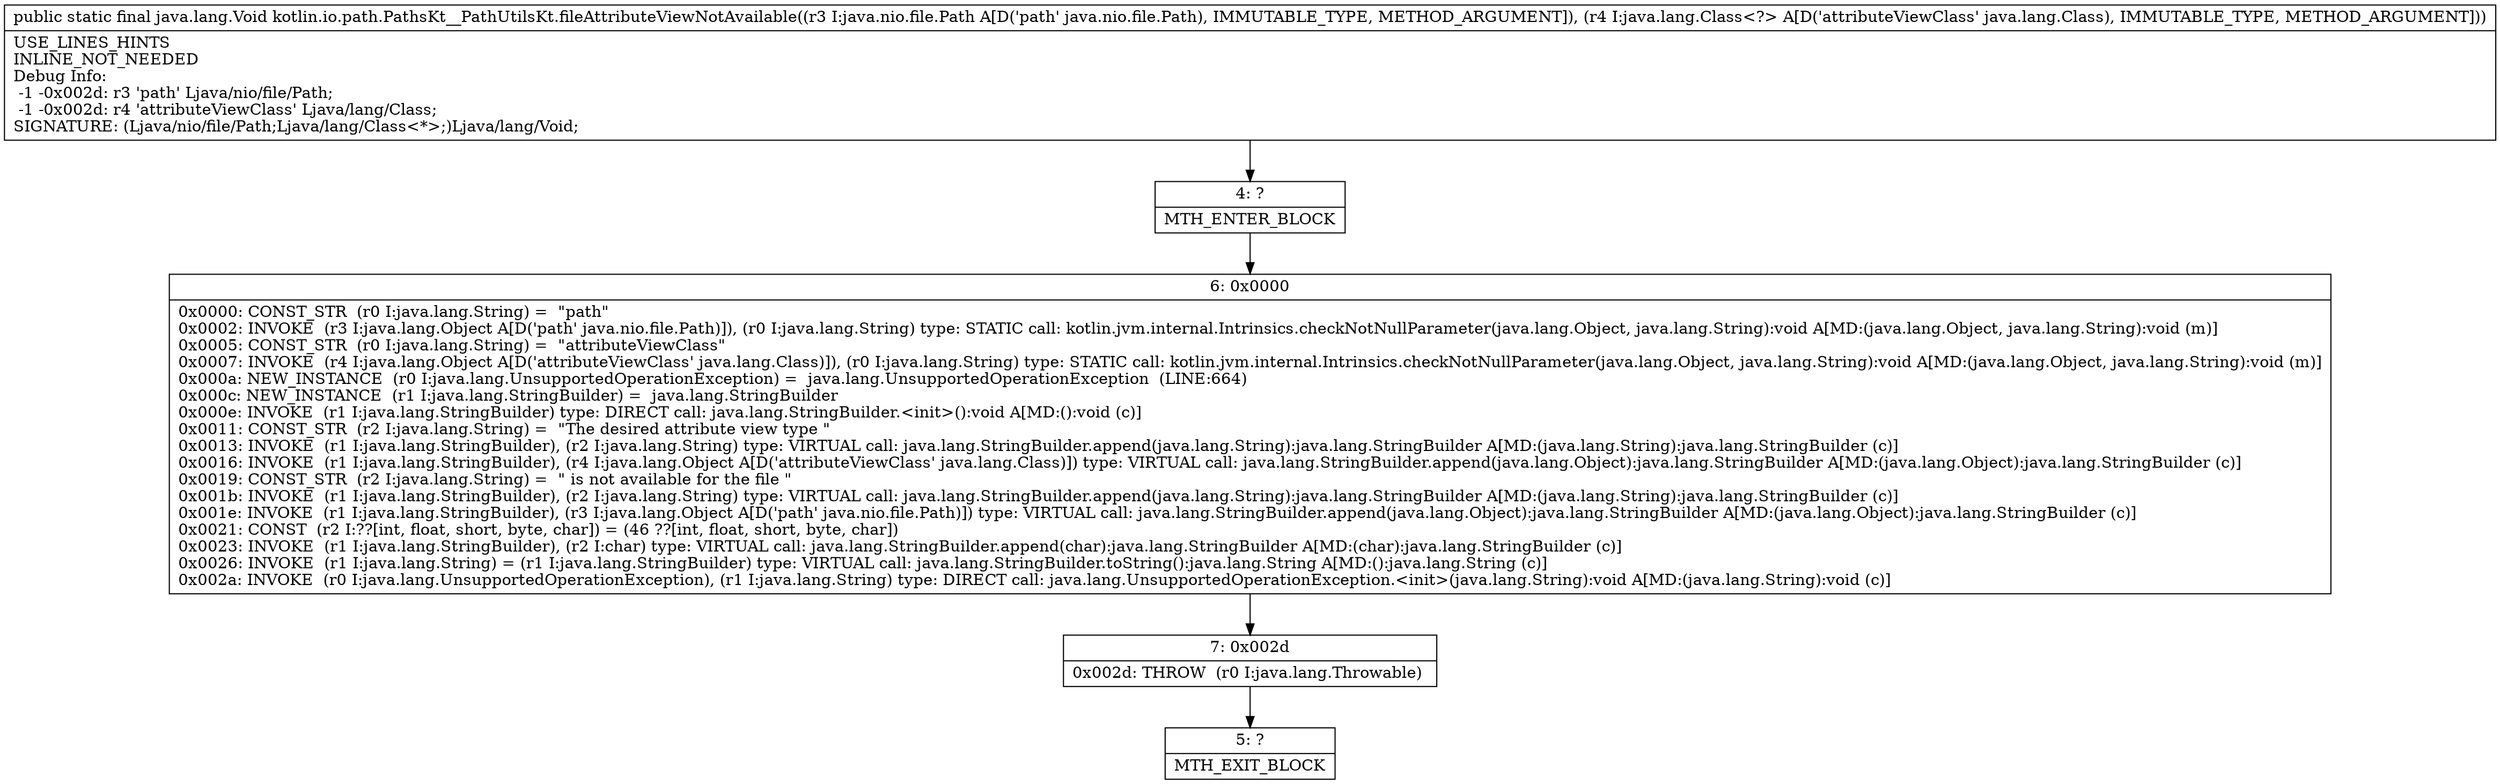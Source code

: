 digraph "CFG forkotlin.io.path.PathsKt__PathUtilsKt.fileAttributeViewNotAvailable(Ljava\/nio\/file\/Path;Ljava\/lang\/Class;)Ljava\/lang\/Void;" {
Node_4 [shape=record,label="{4\:\ ?|MTH_ENTER_BLOCK\l}"];
Node_6 [shape=record,label="{6\:\ 0x0000|0x0000: CONST_STR  (r0 I:java.lang.String) =  \"path\" \l0x0002: INVOKE  (r3 I:java.lang.Object A[D('path' java.nio.file.Path)]), (r0 I:java.lang.String) type: STATIC call: kotlin.jvm.internal.Intrinsics.checkNotNullParameter(java.lang.Object, java.lang.String):void A[MD:(java.lang.Object, java.lang.String):void (m)]\l0x0005: CONST_STR  (r0 I:java.lang.String) =  \"attributeViewClass\" \l0x0007: INVOKE  (r4 I:java.lang.Object A[D('attributeViewClass' java.lang.Class)]), (r0 I:java.lang.String) type: STATIC call: kotlin.jvm.internal.Intrinsics.checkNotNullParameter(java.lang.Object, java.lang.String):void A[MD:(java.lang.Object, java.lang.String):void (m)]\l0x000a: NEW_INSTANCE  (r0 I:java.lang.UnsupportedOperationException) =  java.lang.UnsupportedOperationException  (LINE:664)\l0x000c: NEW_INSTANCE  (r1 I:java.lang.StringBuilder) =  java.lang.StringBuilder \l0x000e: INVOKE  (r1 I:java.lang.StringBuilder) type: DIRECT call: java.lang.StringBuilder.\<init\>():void A[MD:():void (c)]\l0x0011: CONST_STR  (r2 I:java.lang.String) =  \"The desired attribute view type \" \l0x0013: INVOKE  (r1 I:java.lang.StringBuilder), (r2 I:java.lang.String) type: VIRTUAL call: java.lang.StringBuilder.append(java.lang.String):java.lang.StringBuilder A[MD:(java.lang.String):java.lang.StringBuilder (c)]\l0x0016: INVOKE  (r1 I:java.lang.StringBuilder), (r4 I:java.lang.Object A[D('attributeViewClass' java.lang.Class)]) type: VIRTUAL call: java.lang.StringBuilder.append(java.lang.Object):java.lang.StringBuilder A[MD:(java.lang.Object):java.lang.StringBuilder (c)]\l0x0019: CONST_STR  (r2 I:java.lang.String) =  \" is not available for the file \" \l0x001b: INVOKE  (r1 I:java.lang.StringBuilder), (r2 I:java.lang.String) type: VIRTUAL call: java.lang.StringBuilder.append(java.lang.String):java.lang.StringBuilder A[MD:(java.lang.String):java.lang.StringBuilder (c)]\l0x001e: INVOKE  (r1 I:java.lang.StringBuilder), (r3 I:java.lang.Object A[D('path' java.nio.file.Path)]) type: VIRTUAL call: java.lang.StringBuilder.append(java.lang.Object):java.lang.StringBuilder A[MD:(java.lang.Object):java.lang.StringBuilder (c)]\l0x0021: CONST  (r2 I:??[int, float, short, byte, char]) = (46 ??[int, float, short, byte, char]) \l0x0023: INVOKE  (r1 I:java.lang.StringBuilder), (r2 I:char) type: VIRTUAL call: java.lang.StringBuilder.append(char):java.lang.StringBuilder A[MD:(char):java.lang.StringBuilder (c)]\l0x0026: INVOKE  (r1 I:java.lang.String) = (r1 I:java.lang.StringBuilder) type: VIRTUAL call: java.lang.StringBuilder.toString():java.lang.String A[MD:():java.lang.String (c)]\l0x002a: INVOKE  (r0 I:java.lang.UnsupportedOperationException), (r1 I:java.lang.String) type: DIRECT call: java.lang.UnsupportedOperationException.\<init\>(java.lang.String):void A[MD:(java.lang.String):void (c)]\l}"];
Node_7 [shape=record,label="{7\:\ 0x002d|0x002d: THROW  (r0 I:java.lang.Throwable) \l}"];
Node_5 [shape=record,label="{5\:\ ?|MTH_EXIT_BLOCK\l}"];
MethodNode[shape=record,label="{public static final java.lang.Void kotlin.io.path.PathsKt__PathUtilsKt.fileAttributeViewNotAvailable((r3 I:java.nio.file.Path A[D('path' java.nio.file.Path), IMMUTABLE_TYPE, METHOD_ARGUMENT]), (r4 I:java.lang.Class\<?\> A[D('attributeViewClass' java.lang.Class), IMMUTABLE_TYPE, METHOD_ARGUMENT]))  | USE_LINES_HINTS\lINLINE_NOT_NEEDED\lDebug Info:\l  \-1 \-0x002d: r3 'path' Ljava\/nio\/file\/Path;\l  \-1 \-0x002d: r4 'attributeViewClass' Ljava\/lang\/Class;\lSIGNATURE: (Ljava\/nio\/file\/Path;Ljava\/lang\/Class\<*\>;)Ljava\/lang\/Void;\l}"];
MethodNode -> Node_4;Node_4 -> Node_6;
Node_6 -> Node_7;
Node_7 -> Node_5;
}


